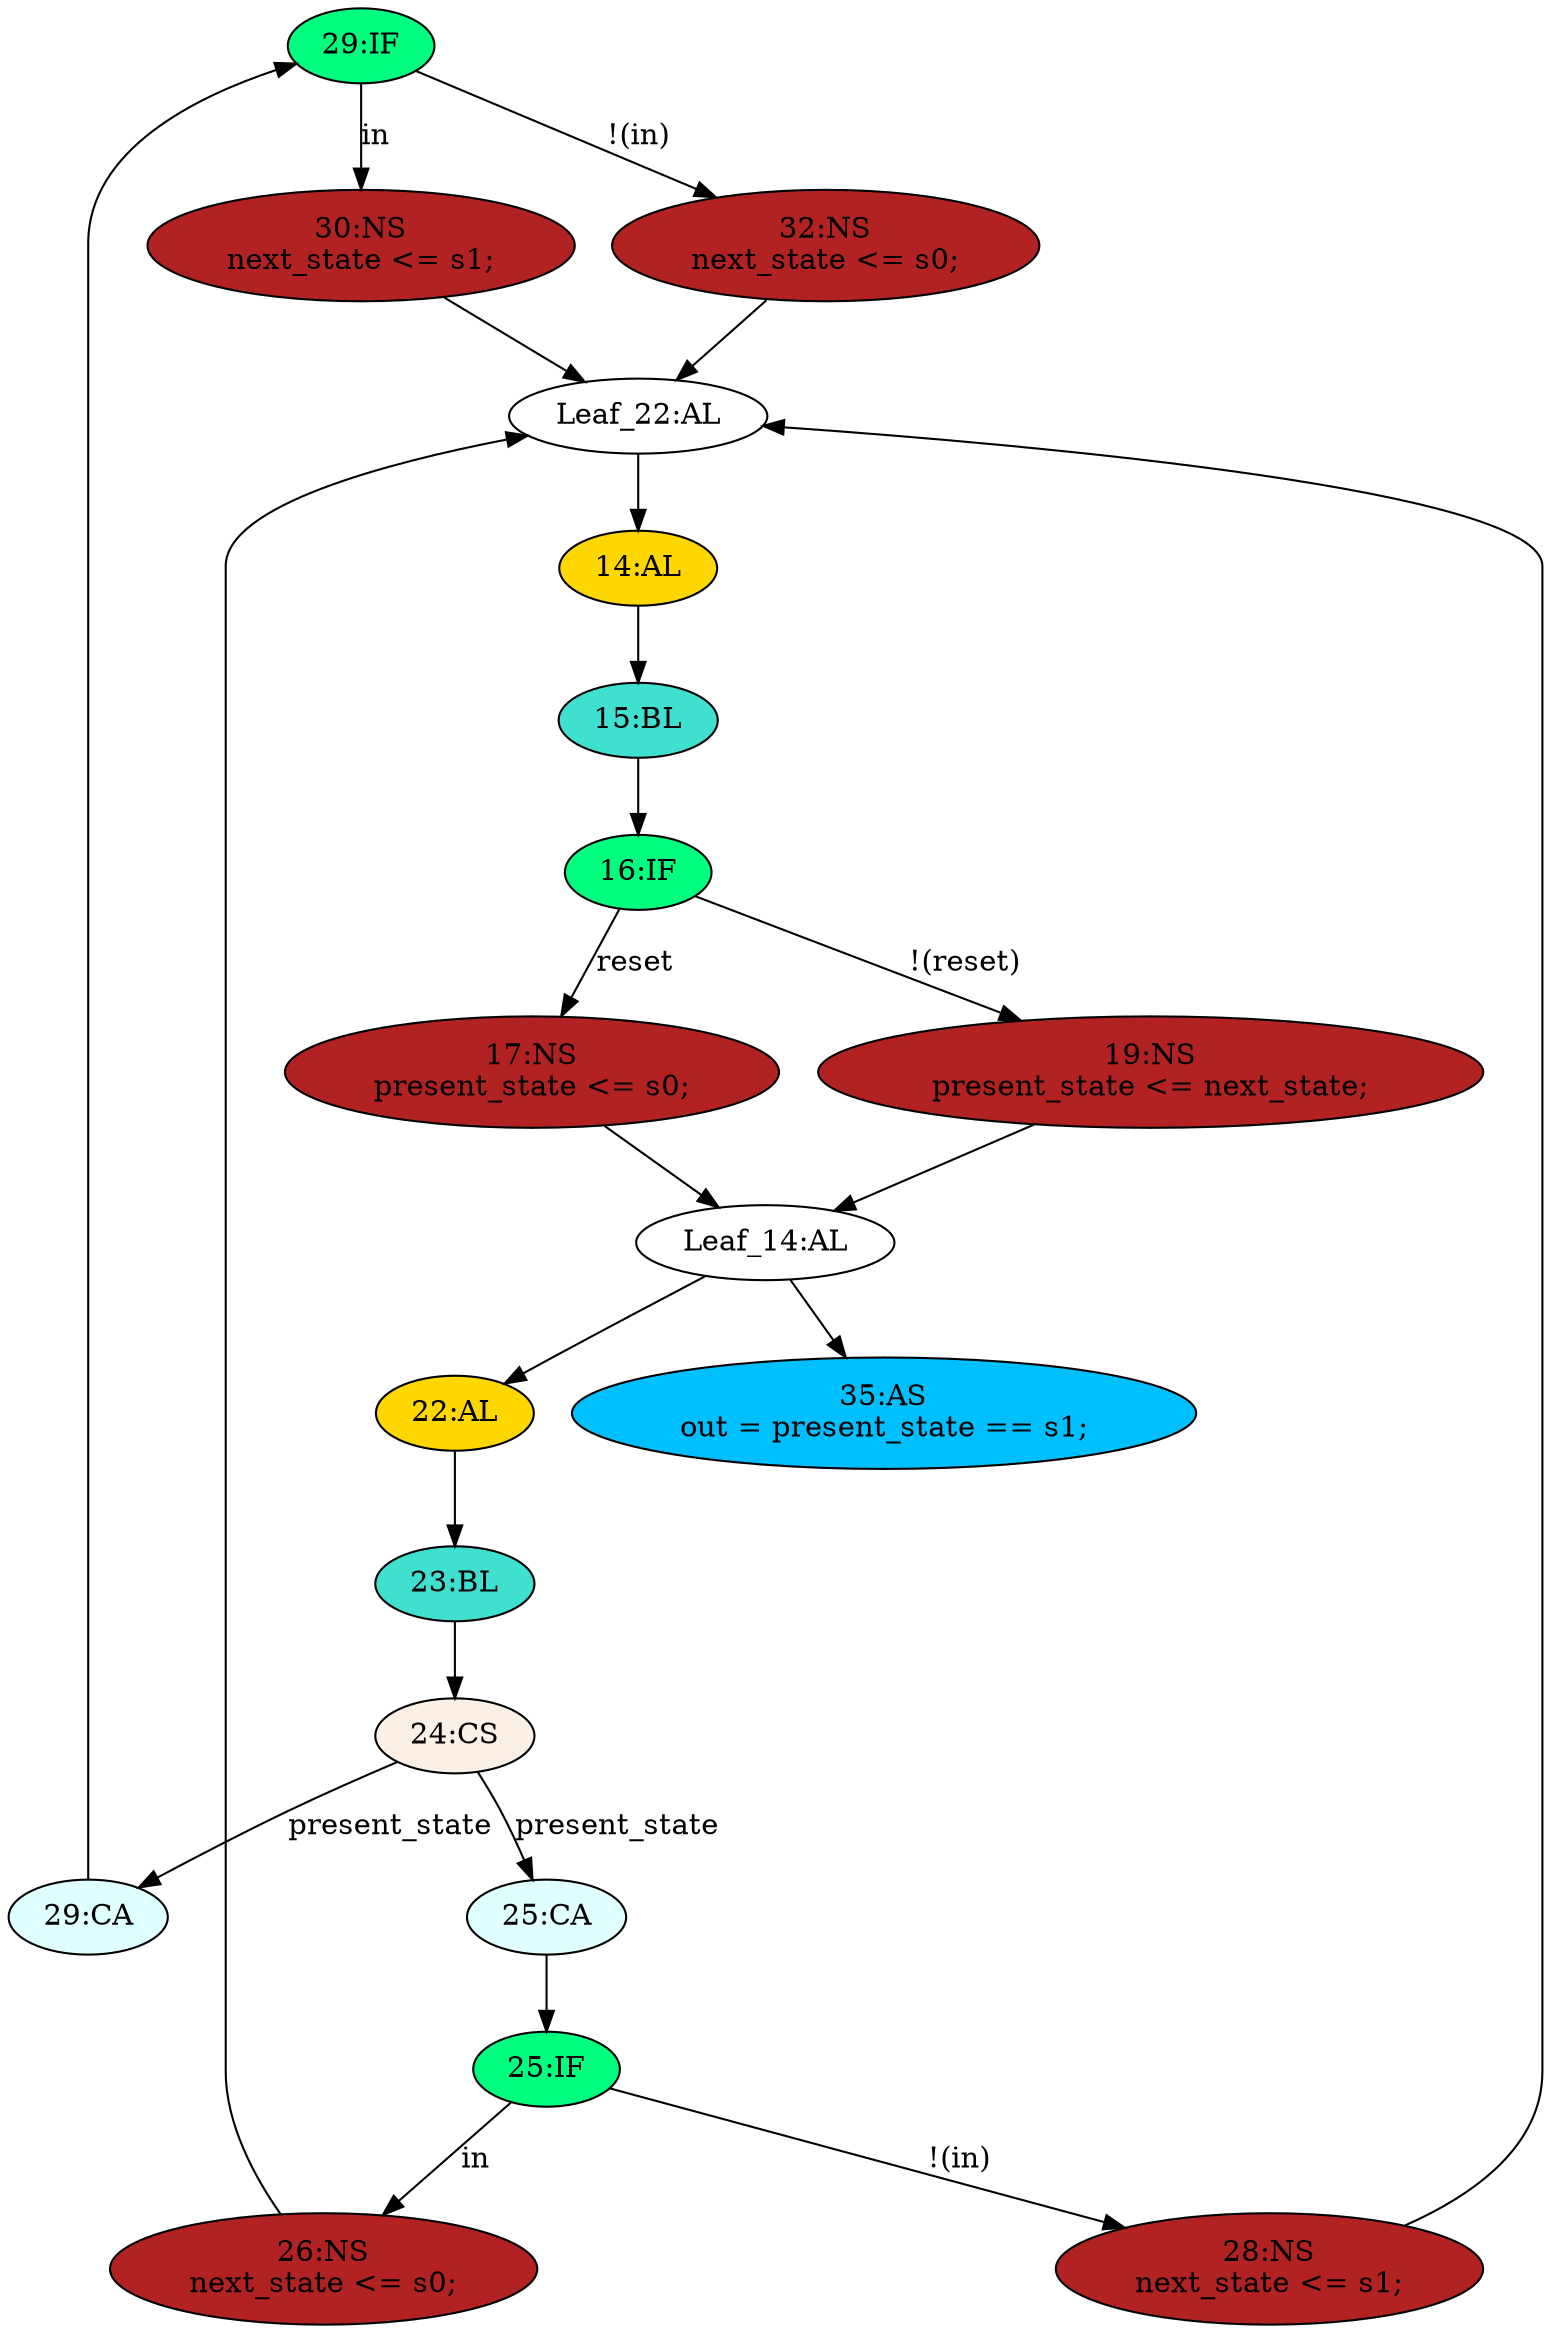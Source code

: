 strict digraph "compose( ,  )" {
	node [label="\N"];
	"29:IF"	[ast="<pyverilog.vparser.ast.IfStatement object at 0x7fd36afa0890>",
		fillcolor=springgreen,
		label="29:IF",
		statements="[]",
		style=filled,
		typ=IfStatement];
	"32:NS"	[ast="<pyverilog.vparser.ast.NonblockingSubstitution object at 0x7fd36ab98a10>",
		fillcolor=firebrick,
		label="32:NS
next_state <= s0;",
		statements="[<pyverilog.vparser.ast.NonblockingSubstitution object at 0x7fd36ab98a10>]",
		style=filled,
		typ=NonblockingSubstitution];
	"29:IF" -> "32:NS"	[cond="['in']",
		label="!(in)",
		lineno=29];
	"30:NS"	[ast="<pyverilog.vparser.ast.NonblockingSubstitution object at 0x7fd36afa0e50>",
		fillcolor=firebrick,
		label="30:NS
next_state <= s1;",
		statements="[<pyverilog.vparser.ast.NonblockingSubstitution object at 0x7fd36afa0e50>]",
		style=filled,
		typ=NonblockingSubstitution];
	"29:IF" -> "30:NS"	[cond="['in']",
		label=in,
		lineno=29];
	"14:AL"	[ast="<pyverilog.vparser.ast.Always object at 0x7fd36af234d0>",
		clk_sens=True,
		fillcolor=gold,
		label="14:AL",
		sens="['clk']",
		statements="[]",
		style=filled,
		typ=Always,
		use_var="['reset', 'next_state']"];
	"15:BL"	[ast="<pyverilog.vparser.ast.Block object at 0x7fd36af23610>",
		fillcolor=turquoise,
		label="15:BL",
		statements="[]",
		style=filled,
		typ=Block];
	"14:AL" -> "15:BL"	[cond="[]",
		lineno=None];
	"19:NS"	[ast="<pyverilog.vparser.ast.NonblockingSubstitution object at 0x7fd36af31390>",
		fillcolor=firebrick,
		label="19:NS
present_state <= next_state;",
		statements="[<pyverilog.vparser.ast.NonblockingSubstitution object at 0x7fd36af31390>]",
		style=filled,
		typ=NonblockingSubstitution];
	"Leaf_14:AL"	[def_var="['present_state']",
		label="Leaf_14:AL"];
	"19:NS" -> "Leaf_14:AL"	[cond="[]",
		lineno=None];
	"24:CS"	[ast="<pyverilog.vparser.ast.CaseStatement object at 0x7fd36af26ad0>",
		fillcolor=linen,
		label="24:CS",
		statements="[]",
		style=filled,
		typ=CaseStatement];
	"25:CA"	[ast="<pyverilog.vparser.ast.Case object at 0x7fd36af26750>",
		fillcolor=lightcyan,
		label="25:CA",
		statements="[]",
		style=filled,
		typ=Case];
	"24:CS" -> "25:CA"	[cond="['present_state']",
		label=present_state,
		lineno=24];
	"29:CA"	[ast="<pyverilog.vparser.ast.Case object at 0x7fd36afa0950>",
		fillcolor=lightcyan,
		label="29:CA",
		statements="[]",
		style=filled,
		typ=Case];
	"24:CS" -> "29:CA"	[cond="['present_state']",
		label=present_state,
		lineno=24];
	"26:NS"	[ast="<pyverilog.vparser.ast.NonblockingSubstitution object at 0x7fd36af26f50>",
		fillcolor=firebrick,
		label="26:NS
next_state <= s0;",
		statements="[<pyverilog.vparser.ast.NonblockingSubstitution object at 0x7fd36af26f50>]",
		style=filled,
		typ=NonblockingSubstitution];
	"Leaf_22:AL"	[def_var="['next_state']",
		label="Leaf_22:AL"];
	"26:NS" -> "Leaf_22:AL"	[cond="[]",
		lineno=None];
	"16:IF"	[ast="<pyverilog.vparser.ast.IfStatement object at 0x7fd36aece4d0>",
		fillcolor=springgreen,
		label="16:IF",
		statements="[]",
		style=filled,
		typ=IfStatement];
	"16:IF" -> "19:NS"	[cond="['reset']",
		label="!(reset)",
		lineno=16];
	"17:NS"	[ast="<pyverilog.vparser.ast.NonblockingSubstitution object at 0x7fd36aece550>",
		fillcolor=firebrick,
		label="17:NS
present_state <= s0;",
		statements="[<pyverilog.vparser.ast.NonblockingSubstitution object at 0x7fd36aece550>]",
		style=filled,
		typ=NonblockingSubstitution];
	"16:IF" -> "17:NS"	[cond="['reset']",
		label=reset,
		lineno=16];
	"35:AS"	[ast="<pyverilog.vparser.ast.Assign object at 0x7fd36ab98cd0>",
		def_var="['out']",
		fillcolor=deepskyblue,
		label="35:AS
out = present_state == s1;",
		statements="[]",
		style=filled,
		typ=Assign,
		use_var="['present_state']"];
	"32:NS" -> "Leaf_22:AL"	[cond="[]",
		lineno=None];
	"Leaf_22:AL" -> "14:AL";
	"23:BL"	[ast="<pyverilog.vparser.ast.Block object at 0x7fd36af3dc50>",
		fillcolor=turquoise,
		label="23:BL",
		statements="[]",
		style=filled,
		typ=Block];
	"23:BL" -> "24:CS"	[cond="[]",
		lineno=None];
	"22:AL"	[ast="<pyverilog.vparser.ast.Always object at 0x7fd36af3d610>",
		clk_sens=True,
		fillcolor=gold,
		label="22:AL",
		sens="['clk']",
		statements="[]",
		style=filled,
		typ=Always,
		use_var="['present_state', 'in']"];
	"22:AL" -> "23:BL"	[cond="[]",
		lineno=None];
	"15:BL" -> "16:IF"	[cond="[]",
		lineno=None];
	"28:NS"	[ast="<pyverilog.vparser.ast.NonblockingSubstitution object at 0x7fd36b29ee50>",
		fillcolor=firebrick,
		label="28:NS
next_state <= s1;",
		statements="[<pyverilog.vparser.ast.NonblockingSubstitution object at 0x7fd36b29ee50>]",
		style=filled,
		typ=NonblockingSubstitution];
	"28:NS" -> "Leaf_22:AL"	[cond="[]",
		lineno=None];
	"25:IF"	[ast="<pyverilog.vparser.ast.IfStatement object at 0x7fd36af26090>",
		fillcolor=springgreen,
		label="25:IF",
		statements="[]",
		style=filled,
		typ=IfStatement];
	"25:IF" -> "26:NS"	[cond="['in']",
		label=in,
		lineno=25];
	"25:IF" -> "28:NS"	[cond="['in']",
		label="!(in)",
		lineno=25];
	"25:CA" -> "25:IF"	[cond="[]",
		lineno=None];
	"30:NS" -> "Leaf_22:AL"	[cond="[]",
		lineno=None];
	"17:NS" -> "Leaf_14:AL"	[cond="[]",
		lineno=None];
	"29:CA" -> "29:IF"	[cond="[]",
		lineno=None];
	"Leaf_14:AL" -> "35:AS";
	"Leaf_14:AL" -> "22:AL";
}
